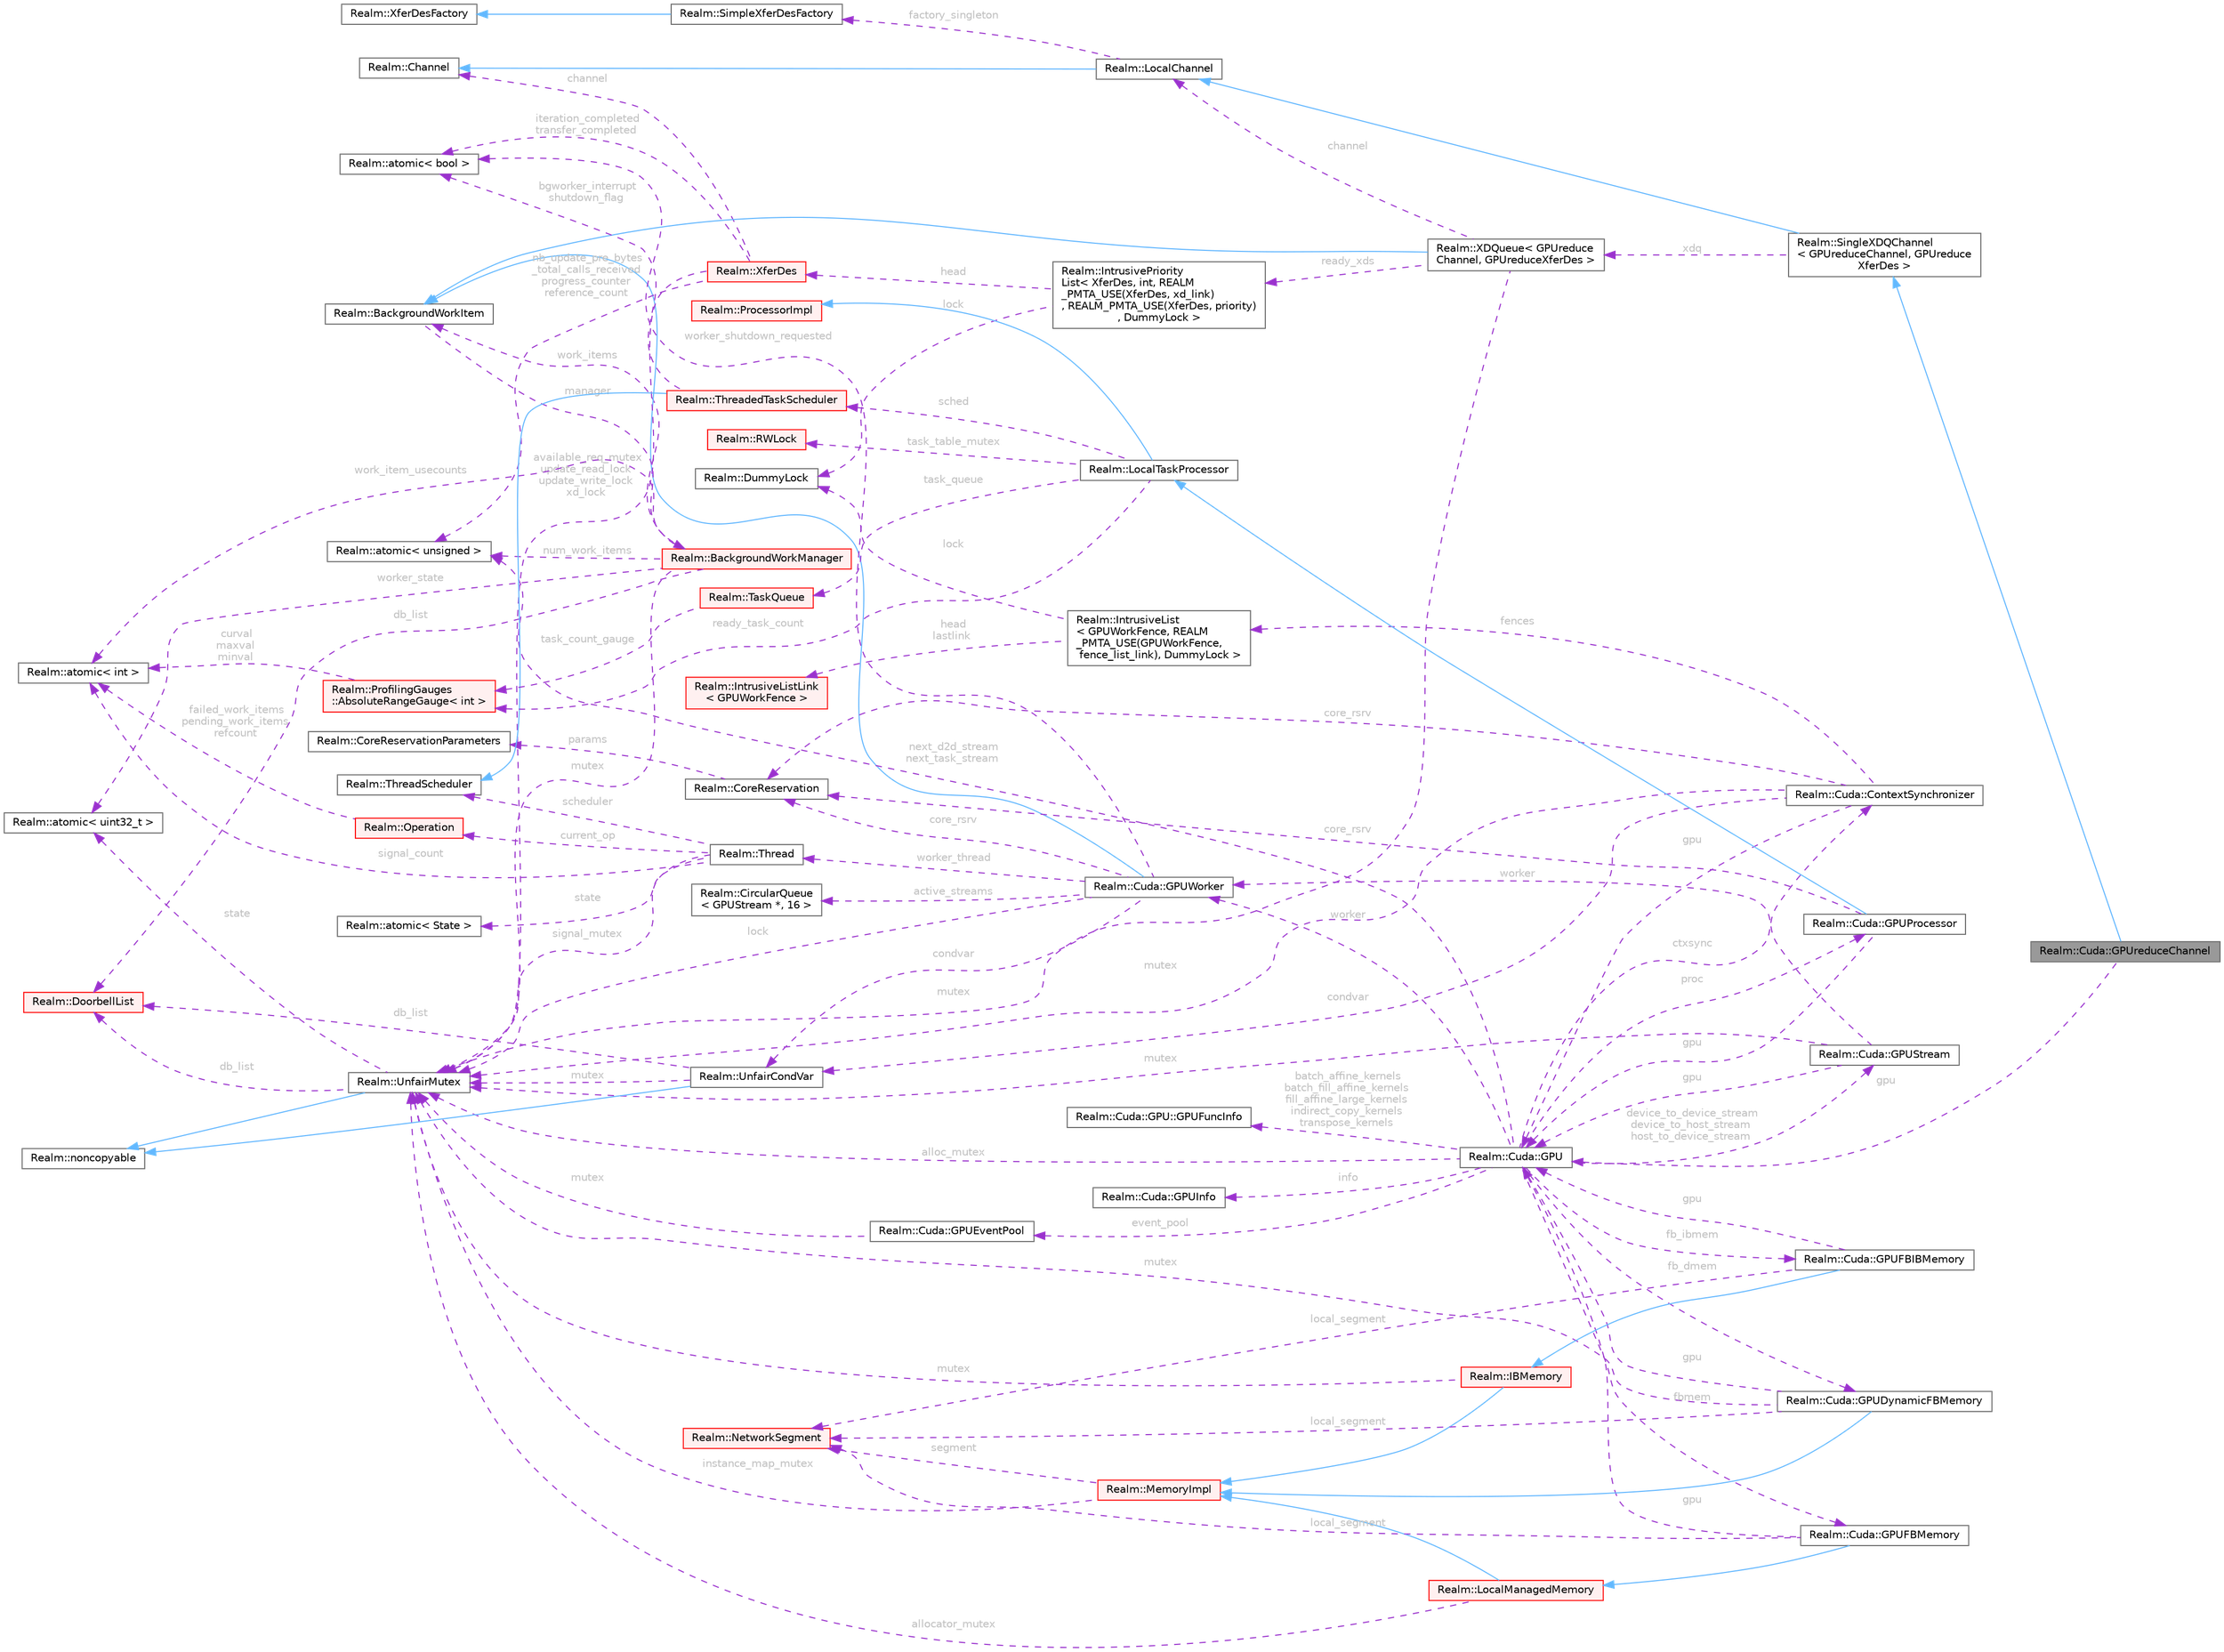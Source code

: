 digraph "Realm::Cuda::GPUreduceChannel"
{
 // LATEX_PDF_SIZE
  bgcolor="transparent";
  edge [fontname=Helvetica,fontsize=10,labelfontname=Helvetica,labelfontsize=10];
  node [fontname=Helvetica,fontsize=10,shape=box,height=0.2,width=0.4];
  rankdir="LR";
  Node1 [id="Node000001",label="Realm::Cuda::GPUreduceChannel",height=0.2,width=0.4,color="gray40", fillcolor="grey60", style="filled", fontcolor="black",tooltip=" "];
  Node2 -> Node1 [id="edge1_Node000001_Node000002",dir="back",color="steelblue1",style="solid",tooltip=" "];
  Node2 [id="Node000002",label="Realm::SingleXDQChannel\l\< GPUreduceChannel, GPUreduce\lXferDes \>",height=0.2,width=0.4,color="gray40", fillcolor="white", style="filled",URL="$classRealm_1_1SingleXDQChannel.html",tooltip=" "];
  Node3 -> Node2 [id="edge2_Node000002_Node000003",dir="back",color="steelblue1",style="solid",tooltip=" "];
  Node3 [id="Node000003",label="Realm::LocalChannel",height=0.2,width=0.4,color="gray40", fillcolor="white", style="filled",URL="$classRealm_1_1LocalChannel.html",tooltip=" "];
  Node4 -> Node3 [id="edge3_Node000003_Node000004",dir="back",color="steelblue1",style="solid",tooltip=" "];
  Node4 [id="Node000004",label="Realm::Channel",height=0.2,width=0.4,color="gray40", fillcolor="white", style="filled",URL="$classRealm_1_1Channel.html",tooltip=" "];
  Node5 -> Node3 [id="edge4_Node000003_Node000005",dir="back",color="darkorchid3",style="dashed",tooltip=" ",label=" factory_singleton",fontcolor="grey" ];
  Node5 [id="Node000005",label="Realm::SimpleXferDesFactory",height=0.2,width=0.4,color="gray40", fillcolor="white", style="filled",URL="$classRealm_1_1SimpleXferDesFactory.html",tooltip=" "];
  Node6 -> Node5 [id="edge5_Node000005_Node000006",dir="back",color="steelblue1",style="solid",tooltip=" "];
  Node6 [id="Node000006",label="Realm::XferDesFactory",height=0.2,width=0.4,color="gray40", fillcolor="white", style="filled",URL="$classRealm_1_1XferDesFactory.html",tooltip=" "];
  Node7 -> Node2 [id="edge6_Node000002_Node000007",dir="back",color="darkorchid3",style="dashed",tooltip=" ",label=" xdq",fontcolor="grey" ];
  Node7 [id="Node000007",label="Realm::XDQueue\< GPUreduce\lChannel, GPUreduceXferDes \>",height=0.2,width=0.4,color="gray40", fillcolor="white", style="filled",URL="$classRealm_1_1XDQueue.html",tooltip=" "];
  Node8 -> Node7 [id="edge7_Node000007_Node000008",dir="back",color="steelblue1",style="solid",tooltip=" "];
  Node8 [id="Node000008",label="Realm::BackgroundWorkItem",height=0.2,width=0.4,color="gray40", fillcolor="white", style="filled",URL="$classRealm_1_1BackgroundWorkItem.html",tooltip=" "];
  Node9 -> Node8 [id="edge8_Node000008_Node000009",dir="back",color="darkorchid3",style="dashed",tooltip=" ",label=" manager",fontcolor="grey" ];
  Node9 [id="Node000009",label="Realm::BackgroundWorkManager",height=0.2,width=0.4,color="red", fillcolor="#FFF0F0", style="filled",URL="$classRealm_1_1BackgroundWorkManager.html",tooltip=" "];
  Node11 -> Node9 [id="edge9_Node000009_Node000011",dir="back",color="darkorchid3",style="dashed",tooltip=" ",label=" mutex",fontcolor="grey" ];
  Node11 [id="Node000011",label="Realm::UnfairMutex",height=0.2,width=0.4,color="gray40", fillcolor="white", style="filled",URL="$classRealm_1_1UnfairMutex.html",tooltip=" "];
  Node12 -> Node11 [id="edge10_Node000011_Node000012",dir="back",color="steelblue1",style="solid",tooltip=" "];
  Node12 [id="Node000012",label="Realm::noncopyable",height=0.2,width=0.4,color="gray40", fillcolor="white", style="filled",URL="$classRealm_1_1noncopyable.html",tooltip=" "];
  Node13 -> Node11 [id="edge11_Node000011_Node000013",dir="back",color="darkorchid3",style="dashed",tooltip=" ",label=" state",fontcolor="grey" ];
  Node13 [id="Node000013",label="Realm::atomic\< uint32_t \>",height=0.2,width=0.4,color="gray40", fillcolor="white", style="filled",URL="$classRealm_1_1atomic.html",tooltip=" "];
  Node14 -> Node11 [id="edge12_Node000011_Node000014",dir="back",color="darkorchid3",style="dashed",tooltip=" ",label=" db_list",fontcolor="grey" ];
  Node14 [id="Node000014",label="Realm::DoorbellList",height=0.2,width=0.4,color="red", fillcolor="#FFF0F0", style="filled",URL="$classRealm_1_1DoorbellList.html",tooltip=" "];
  Node16 -> Node9 [id="edge13_Node000009_Node000016",dir="back",color="darkorchid3",style="dashed",tooltip=" ",label=" num_work_items",fontcolor="grey" ];
  Node16 [id="Node000016",label="Realm::atomic\< unsigned \>",height=0.2,width=0.4,color="gray40", fillcolor="white", style="filled",URL="$classRealm_1_1atomic.html",tooltip=" "];
  Node18 -> Node9 [id="edge14_Node000009_Node000018",dir="back",color="darkorchid3",style="dashed",tooltip=" ",label=" work_item_usecounts",fontcolor="grey" ];
  Node18 [id="Node000018",label="Realm::atomic\< int \>",height=0.2,width=0.4,color="gray40", fillcolor="white", style="filled",URL="$classRealm_1_1atomic.html",tooltip=" "];
  Node8 -> Node9 [id="edge15_Node000009_Node000008",dir="back",color="darkorchid3",style="dashed",tooltip=" ",label=" work_items",fontcolor="grey" ];
  Node13 -> Node9 [id="edge16_Node000009_Node000013",dir="back",color="darkorchid3",style="dashed",tooltip=" ",label=" worker_state",fontcolor="grey" ];
  Node14 -> Node9 [id="edge17_Node000009_Node000014",dir="back",color="darkorchid3",style="dashed",tooltip=" ",label=" db_list",fontcolor="grey" ];
  Node3 -> Node7 [id="edge18_Node000007_Node000003",dir="back",color="darkorchid3",style="dashed",tooltip=" ",label=" channel",fontcolor="grey" ];
  Node11 -> Node7 [id="edge19_Node000007_Node000011",dir="back",color="darkorchid3",style="dashed",tooltip=" ",label=" mutex",fontcolor="grey" ];
  Node21 -> Node7 [id="edge20_Node000007_Node000021",dir="back",color="darkorchid3",style="dashed",tooltip=" ",label=" ready_xds",fontcolor="grey" ];
  Node21 [id="Node000021",label="Realm::IntrusivePriority\lList\< XferDes, int, REALM\l_PMTA_USE(XferDes, xd_link)\l, REALM_PMTA_USE(XferDes, priority)\l, DummyLock \>",height=0.2,width=0.4,color="gray40", fillcolor="white", style="filled",URL="$classRealm_1_1IntrusivePriorityList.html",tooltip=" "];
  Node22 -> Node21 [id="edge21_Node000021_Node000022",dir="back",color="darkorchid3",style="dashed",tooltip=" ",label=" lock",fontcolor="grey" ];
  Node22 [id="Node000022",label="Realm::DummyLock",height=0.2,width=0.4,color="gray40", fillcolor="white", style="filled",URL="$classRealm_1_1DummyLock.html",tooltip=" "];
  Node23 -> Node21 [id="edge22_Node000021_Node000023",dir="back",color="darkorchid3",style="dashed",tooltip=" ",label=" head",fontcolor="grey" ];
  Node23 [id="Node000023",label="Realm::XferDes",height=0.2,width=0.4,color="red", fillcolor="#FFF0F0", style="filled",URL="$classRealm_1_1XferDes.html",tooltip=" "];
  Node26 -> Node23 [id="edge23_Node000023_Node000026",dir="back",color="darkorchid3",style="dashed",tooltip=" ",label=" iteration_completed\ntransfer_completed",fontcolor="grey" ];
  Node26 [id="Node000026",label="Realm::atomic\< bool \>",height=0.2,width=0.4,color="gray40", fillcolor="white", style="filled",URL="$classRealm_1_1atomic.html",tooltip=" "];
  Node4 -> Node23 [id="edge24_Node000023_Node000004",dir="back",color="darkorchid3",style="dashed",tooltip=" ",label=" channel",fontcolor="grey" ];
  Node11 -> Node23 [id="edge25_Node000023_Node000011",dir="back",color="darkorchid3",style="dashed",tooltip=" ",label=" available_req_mutex\nupdate_read_lock\nupdate_write_lock\nxd_lock",fontcolor="grey" ];
  Node16 -> Node23 [id="edge26_Node000023_Node000016",dir="back",color="darkorchid3",style="dashed",tooltip=" ",label=" nb_update_pre_bytes\l_total_calls_received\nprogress_counter\nreference_count",fontcolor="grey" ];
  Node34 -> Node1 [id="edge27_Node000001_Node000034",dir="back",color="darkorchid3",style="dashed",tooltip=" ",label=" gpu",fontcolor="grey" ];
  Node34 [id="Node000034",label="Realm::Cuda::GPU",height=0.2,width=0.4,color="gray40", fillcolor="white", style="filled",URL="$classRealm_1_1Cuda_1_1GPU.html",tooltip=" "];
  Node35 -> Node34 [id="edge28_Node000034_Node000035",dir="back",color="darkorchid3",style="dashed",tooltip=" ",label=" ctxsync",fontcolor="grey" ];
  Node35 [id="Node000035",label="Realm::Cuda::ContextSynchronizer",height=0.2,width=0.4,color="gray40", fillcolor="white", style="filled",URL="$classRealm_1_1Cuda_1_1ContextSynchronizer.html",tooltip=" "];
  Node34 -> Node35 [id="edge29_Node000035_Node000034",dir="back",color="darkorchid3",style="dashed",tooltip=" ",label=" gpu",fontcolor="grey" ];
  Node11 -> Node35 [id="edge30_Node000035_Node000011",dir="back",color="darkorchid3",style="dashed",tooltip=" ",label=" mutex",fontcolor="grey" ];
  Node36 -> Node35 [id="edge31_Node000035_Node000036",dir="back",color="darkorchid3",style="dashed",tooltip=" ",label=" condvar",fontcolor="grey" ];
  Node36 [id="Node000036",label="Realm::UnfairCondVar",height=0.2,width=0.4,color="gray40", fillcolor="white", style="filled",URL="$classRealm_1_1UnfairCondVar.html",tooltip=" "];
  Node12 -> Node36 [id="edge32_Node000036_Node000012",dir="back",color="steelblue1",style="solid",tooltip=" "];
  Node11 -> Node36 [id="edge33_Node000036_Node000011",dir="back",color="darkorchid3",style="dashed",tooltip=" ",label=" mutex",fontcolor="grey" ];
  Node14 -> Node36 [id="edge34_Node000036_Node000014",dir="back",color="darkorchid3",style="dashed",tooltip=" ",label=" db_list",fontcolor="grey" ];
  Node37 -> Node35 [id="edge35_Node000035_Node000037",dir="back",color="darkorchid3",style="dashed",tooltip=" ",label=" fences",fontcolor="grey" ];
  Node37 [id="Node000037",label="Realm::IntrusiveList\l\< GPUWorkFence, REALM\l_PMTA_USE(GPUWorkFence,\l fence_list_link), DummyLock \>",height=0.2,width=0.4,color="gray40", fillcolor="white", style="filled",URL="$classRealm_1_1IntrusiveList.html",tooltip=" "];
  Node22 -> Node37 [id="edge36_Node000037_Node000022",dir="back",color="darkorchid3",style="dashed",tooltip=" ",label=" lock",fontcolor="grey" ];
  Node38 -> Node37 [id="edge37_Node000037_Node000038",dir="back",color="darkorchid3",style="dashed",tooltip=" ",label=" head\nlastlink",fontcolor="grey" ];
  Node38 [id="Node000038",label="Realm::IntrusiveListLink\l\< GPUWorkFence \>",height=0.2,width=0.4,color="red", fillcolor="#FFF0F0", style="filled",URL="$structRealm_1_1IntrusiveListLink.html",tooltip=" "];
  Node72 -> Node35 [id="edge38_Node000035_Node000072",dir="back",color="darkorchid3",style="dashed",tooltip=" ",label=" core_rsrv",fontcolor="grey" ];
  Node72 [id="Node000072",label="Realm::CoreReservation",height=0.2,width=0.4,color="gray40", fillcolor="white", style="filled",URL="$classRealm_1_1CoreReservation.html",tooltip=" "];
  Node73 -> Node72 [id="edge39_Node000072_Node000073",dir="back",color="darkorchid3",style="dashed",tooltip=" ",label=" params",fontcolor="grey" ];
  Node73 [id="Node000073",label="Realm::CoreReservationParameters",height=0.2,width=0.4,color="gray40", fillcolor="white", style="filled",URL="$classRealm_1_1CoreReservationParameters.html",tooltip=" "];
  Node74 -> Node34 [id="edge40_Node000034_Node000074",dir="back",color="darkorchid3",style="dashed",tooltip=" ",label=" info",fontcolor="grey" ];
  Node74 [id="Node000074",label="Realm::Cuda::GPUInfo",height=0.2,width=0.4,color="gray40", fillcolor="white", style="filled",URL="$structRealm_1_1Cuda_1_1GPUInfo.html",tooltip=" "];
  Node75 -> Node34 [id="edge41_Node000034_Node000075",dir="back",color="darkorchid3",style="dashed",tooltip=" ",label=" worker",fontcolor="grey" ];
  Node75 [id="Node000075",label="Realm::Cuda::GPUWorker",height=0.2,width=0.4,color="gray40", fillcolor="white", style="filled",URL="$classRealm_1_1Cuda_1_1GPUWorker.html",tooltip=" "];
  Node8 -> Node75 [id="edge42_Node000075_Node000008",dir="back",color="steelblue1",style="solid",tooltip=" "];
  Node11 -> Node75 [id="edge43_Node000075_Node000011",dir="back",color="darkorchid3",style="dashed",tooltip=" ",label=" lock",fontcolor="grey" ];
  Node36 -> Node75 [id="edge44_Node000075_Node000036",dir="back",color="darkorchid3",style="dashed",tooltip=" ",label=" condvar",fontcolor="grey" ];
  Node76 -> Node75 [id="edge45_Node000075_Node000076",dir="back",color="darkorchid3",style="dashed",tooltip=" ",label=" active_streams",fontcolor="grey" ];
  Node76 [id="Node000076",label="Realm::CircularQueue\l\< GPUStream *, 16 \>",height=0.2,width=0.4,color="gray40", fillcolor="white", style="filled",URL="$classRealm_1_1CircularQueue.html",tooltip=" "];
  Node72 -> Node75 [id="edge46_Node000075_Node000072",dir="back",color="darkorchid3",style="dashed",tooltip=" ",label=" core_rsrv",fontcolor="grey" ];
  Node77 -> Node75 [id="edge47_Node000075_Node000077",dir="back",color="darkorchid3",style="dashed",tooltip=" ",label=" worker_thread",fontcolor="grey" ];
  Node77 [id="Node000077",label="Realm::Thread",height=0.2,width=0.4,color="gray40", fillcolor="white", style="filled",URL="$classRealm_1_1Thread.html",tooltip=" "];
  Node78 -> Node77 [id="edge48_Node000077_Node000078",dir="back",color="darkorchid3",style="dashed",tooltip=" ",label=" state",fontcolor="grey" ];
  Node78 [id="Node000078",label="Realm::atomic\< State \>",height=0.2,width=0.4,color="gray40", fillcolor="white", style="filled",URL="$classRealm_1_1atomic.html",tooltip=" "];
  Node79 -> Node77 [id="edge49_Node000077_Node000079",dir="back",color="darkorchid3",style="dashed",tooltip=" ",label=" scheduler",fontcolor="grey" ];
  Node79 [id="Node000079",label="Realm::ThreadScheduler",height=0.2,width=0.4,color="gray40", fillcolor="white", style="filled",URL="$classRealm_1_1ThreadScheduler.html",tooltip=" "];
  Node41 -> Node77 [id="edge50_Node000077_Node000041",dir="back",color="darkorchid3",style="dashed",tooltip=" ",label=" current_op",fontcolor="grey" ];
  Node41 [id="Node000041",label="Realm::Operation",height=0.2,width=0.4,color="red", fillcolor="#FFF0F0", style="filled",URL="$classRealm_1_1Operation.html",tooltip=" "];
  Node18 -> Node41 [id="edge51_Node000041_Node000018",dir="back",color="darkorchid3",style="dashed",tooltip=" ",label=" failed_work_items\npending_work_items\nrefcount",fontcolor="grey" ];
  Node18 -> Node77 [id="edge52_Node000077_Node000018",dir="back",color="darkorchid3",style="dashed",tooltip=" ",label=" signal_count",fontcolor="grey" ];
  Node11 -> Node77 [id="edge53_Node000077_Node000011",dir="back",color="darkorchid3",style="dashed",tooltip=" ",label=" signal_mutex",fontcolor="grey" ];
  Node26 -> Node75 [id="edge54_Node000075_Node000026",dir="back",color="darkorchid3",style="dashed",tooltip=" ",label=" worker_shutdown_requested",fontcolor="grey" ];
  Node80 -> Node34 [id="edge55_Node000034_Node000080",dir="back",color="darkorchid3",style="dashed",tooltip=" ",label=" proc",fontcolor="grey" ];
  Node80 [id="Node000080",label="Realm::Cuda::GPUProcessor",height=0.2,width=0.4,color="gray40", fillcolor="white", style="filled",URL="$classRealm_1_1Cuda_1_1GPUProcessor.html",tooltip=" "];
  Node81 -> Node80 [id="edge56_Node000080_Node000081",dir="back",color="steelblue1",style="solid",tooltip=" "];
  Node81 [id="Node000081",label="Realm::LocalTaskProcessor",height=0.2,width=0.4,color="gray40", fillcolor="white", style="filled",URL="$classRealm_1_1LocalTaskProcessor.html",tooltip=" "];
  Node46 -> Node81 [id="edge57_Node000081_Node000046",dir="back",color="steelblue1",style="solid",tooltip=" "];
  Node46 [id="Node000046",label="Realm::ProcessorImpl",height=0.2,width=0.4,color="red", fillcolor="#FFF0F0", style="filled",URL="$classRealm_1_1ProcessorImpl.html",tooltip=" "];
  Node82 -> Node81 [id="edge58_Node000081_Node000082",dir="back",color="darkorchid3",style="dashed",tooltip=" ",label=" sched",fontcolor="grey" ];
  Node82 [id="Node000082",label="Realm::ThreadedTaskScheduler",height=0.2,width=0.4,color="red", fillcolor="#FFF0F0", style="filled",URL="$classRealm_1_1ThreadedTaskScheduler.html",tooltip=" "];
  Node79 -> Node82 [id="edge59_Node000082_Node000079",dir="back",color="steelblue1",style="solid",tooltip=" "];
  Node26 -> Node82 [id="edge60_Node000082_Node000026",dir="back",color="darkorchid3",style="dashed",tooltip=" ",label=" bgworker_interrupt\nshutdown_flag",fontcolor="grey" ];
  Node102 -> Node81 [id="edge61_Node000081_Node000102",dir="back",color="darkorchid3",style="dashed",tooltip=" ",label=" task_queue",fontcolor="grey" ];
  Node102 [id="Node000102",label="Realm::TaskQueue",height=0.2,width=0.4,color="red", fillcolor="#FFF0F0", style="filled",URL="$classRealm_1_1TaskQueue.html",tooltip=" "];
  Node89 -> Node102 [id="edge62_Node000102_Node000089",dir="back",color="darkorchid3",style="dashed",tooltip=" ",label=" task_count_gauge",fontcolor="grey" ];
  Node89 [id="Node000089",label="Realm::ProfilingGauges\l::AbsoluteRangeGauge\< int \>",height=0.2,width=0.4,color="red", fillcolor="#FFF0F0", style="filled",URL="$classRealm_1_1ProfilingGauges_1_1AbsoluteRangeGauge.html",tooltip=" "];
  Node18 -> Node89 [id="edge63_Node000089_Node000018",dir="back",color="darkorchid3",style="dashed",tooltip=" ",label=" curval\nmaxval\nminval",fontcolor="grey" ];
  Node89 -> Node81 [id="edge64_Node000081_Node000089",dir="back",color="darkorchid3",style="dashed",tooltip=" ",label=" ready_task_count",fontcolor="grey" ];
  Node110 -> Node81 [id="edge65_Node000081_Node000110",dir="back",color="darkorchid3",style="dashed",tooltip=" ",label=" task_table_mutex",fontcolor="grey" ];
  Node110 [id="Node000110",label="Realm::RWLock",height=0.2,width=0.4,color="red", fillcolor="#FFF0F0", style="filled",URL="$classRealm_1_1RWLock.html",tooltip=" "];
  Node34 -> Node80 [id="edge66_Node000080_Node000034",dir="back",color="darkorchid3",style="dashed",tooltip=" ",label=" gpu",fontcolor="grey" ];
  Node72 -> Node80 [id="edge67_Node000080_Node000072",dir="back",color="darkorchid3",style="dashed",tooltip=" ",label=" core_rsrv",fontcolor="grey" ];
  Node113 -> Node34 [id="edge68_Node000034_Node000113",dir="back",color="darkorchid3",style="dashed",tooltip=" ",label=" fbmem",fontcolor="grey" ];
  Node113 [id="Node000113",label="Realm::Cuda::GPUFBMemory",height=0.2,width=0.4,color="gray40", fillcolor="white", style="filled",URL="$classRealm_1_1Cuda_1_1GPUFBMemory.html",tooltip=" "];
  Node114 -> Node113 [id="edge69_Node000113_Node000114",dir="back",color="steelblue1",style="solid",tooltip=" "];
  Node114 [id="Node000114",label="Realm::LocalManagedMemory",height=0.2,width=0.4,color="red", fillcolor="#FFF0F0", style="filled",URL="$classRealm_1_1LocalManagedMemory.html",tooltip=" "];
  Node115 -> Node114 [id="edge70_Node000114_Node000115",dir="back",color="steelblue1",style="solid",tooltip=" "];
  Node115 [id="Node000115",label="Realm::MemoryImpl",height=0.2,width=0.4,color="red", fillcolor="#FFF0F0", style="filled",URL="$classRealm_1_1MemoryImpl.html",tooltip=" "];
  Node117 -> Node115 [id="edge71_Node000115_Node000117",dir="back",color="darkorchid3",style="dashed",tooltip=" ",label=" segment",fontcolor="grey" ];
  Node117 [id="Node000117",label="Realm::NetworkSegment",height=0.2,width=0.4,color="red", fillcolor="#FFF0F0", style="filled",URL="$classRealm_1_1NetworkSegment.html",tooltip=" "];
  Node11 -> Node115 [id="edge72_Node000115_Node000011",dir="back",color="darkorchid3",style="dashed",tooltip=" ",label=" instance_map_mutex",fontcolor="grey" ];
  Node11 -> Node114 [id="edge73_Node000114_Node000011",dir="back",color="darkorchid3",style="dashed",tooltip=" ",label=" allocator_mutex",fontcolor="grey" ];
  Node34 -> Node113 [id="edge74_Node000113_Node000034",dir="back",color="darkorchid3",style="dashed",tooltip=" ",label=" gpu",fontcolor="grey" ];
  Node117 -> Node113 [id="edge75_Node000113_Node000117",dir="back",color="darkorchid3",style="dashed",tooltip=" ",label=" local_segment",fontcolor="grey" ];
  Node145 -> Node34 [id="edge76_Node000034_Node000145",dir="back",color="darkorchid3",style="dashed",tooltip=" ",label=" fb_dmem",fontcolor="grey" ];
  Node145 [id="Node000145",label="Realm::Cuda::GPUDynamicFBMemory",height=0.2,width=0.4,color="gray40", fillcolor="white", style="filled",URL="$classRealm_1_1Cuda_1_1GPUDynamicFBMemory.html",tooltip=" "];
  Node115 -> Node145 [id="edge77_Node000145_Node000115",dir="back",color="steelblue1",style="solid",tooltip=" "];
  Node34 -> Node145 [id="edge78_Node000145_Node000034",dir="back",color="darkorchid3",style="dashed",tooltip=" ",label=" gpu",fontcolor="grey" ];
  Node11 -> Node145 [id="edge79_Node000145_Node000011",dir="back",color="darkorchid3",style="dashed",tooltip=" ",label=" mutex",fontcolor="grey" ];
  Node117 -> Node145 [id="edge80_Node000145_Node000117",dir="back",color="darkorchid3",style="dashed",tooltip=" ",label=" local_segment",fontcolor="grey" ];
  Node146 -> Node34 [id="edge81_Node000034_Node000146",dir="back",color="darkorchid3",style="dashed",tooltip=" ",label=" fb_ibmem",fontcolor="grey" ];
  Node146 [id="Node000146",label="Realm::Cuda::GPUFBIBMemory",height=0.2,width=0.4,color="gray40", fillcolor="white", style="filled",URL="$classRealm_1_1Cuda_1_1GPUFBIBMemory.html",tooltip=" "];
  Node147 -> Node146 [id="edge82_Node000146_Node000147",dir="back",color="steelblue1",style="solid",tooltip=" "];
  Node147 [id="Node000147",label="Realm::IBMemory",height=0.2,width=0.4,color="red", fillcolor="#FFF0F0", style="filled",URL="$classRealm_1_1IBMemory.html",tooltip=" "];
  Node115 -> Node147 [id="edge83_Node000147_Node000115",dir="back",color="steelblue1",style="solid",tooltip=" "];
  Node11 -> Node147 [id="edge84_Node000147_Node000011",dir="back",color="darkorchid3",style="dashed",tooltip=" ",label=" mutex",fontcolor="grey" ];
  Node34 -> Node146 [id="edge85_Node000146_Node000034",dir="back",color="darkorchid3",style="dashed",tooltip=" ",label=" gpu",fontcolor="grey" ];
  Node117 -> Node146 [id="edge86_Node000146_Node000117",dir="back",color="darkorchid3",style="dashed",tooltip=" ",label=" local_segment",fontcolor="grey" ];
  Node149 -> Node34 [id="edge87_Node000034_Node000149",dir="back",color="darkorchid3",style="dashed",tooltip=" ",label=" batch_affine_kernels\nbatch_fill_affine_kernels\nfill_affine_large_kernels\nindirect_copy_kernels\ntranspose_kernels",fontcolor="grey" ];
  Node149 [id="Node000149",label="Realm::Cuda::GPU::GPUFuncInfo",height=0.2,width=0.4,color="gray40", fillcolor="white", style="filled",URL="$structRealm_1_1Cuda_1_1GPU_1_1GPUFuncInfo.html",tooltip=" "];
  Node150 -> Node34 [id="edge88_Node000034_Node000150",dir="back",color="darkorchid3",style="dashed",tooltip=" ",label=" device_to_device_stream\ndevice_to_host_stream\nhost_to_device_stream",fontcolor="grey" ];
  Node150 [id="Node000150",label="Realm::Cuda::GPUStream",height=0.2,width=0.4,color="gray40", fillcolor="white", style="filled",URL="$classRealm_1_1Cuda_1_1GPUStream.html",tooltip=" "];
  Node34 -> Node150 [id="edge89_Node000150_Node000034",dir="back",color="darkorchid3",style="dashed",tooltip=" ",label=" gpu",fontcolor="grey" ];
  Node75 -> Node150 [id="edge90_Node000150_Node000075",dir="back",color="darkorchid3",style="dashed",tooltip=" ",label=" worker",fontcolor="grey" ];
  Node11 -> Node150 [id="edge91_Node000150_Node000011",dir="back",color="darkorchid3",style="dashed",tooltip=" ",label=" mutex",fontcolor="grey" ];
  Node16 -> Node34 [id="edge92_Node000034_Node000016",dir="back",color="darkorchid3",style="dashed",tooltip=" ",label=" next_d2d_stream\nnext_task_stream",fontcolor="grey" ];
  Node151 -> Node34 [id="edge93_Node000034_Node000151",dir="back",color="darkorchid3",style="dashed",tooltip=" ",label=" event_pool",fontcolor="grey" ];
  Node151 [id="Node000151",label="Realm::Cuda::GPUEventPool",height=0.2,width=0.4,color="gray40", fillcolor="white", style="filled",URL="$classRealm_1_1Cuda_1_1GPUEventPool.html",tooltip=" "];
  Node11 -> Node151 [id="edge94_Node000151_Node000011",dir="back",color="darkorchid3",style="dashed",tooltip=" ",label=" mutex",fontcolor="grey" ];
  Node11 -> Node34 [id="edge95_Node000034_Node000011",dir="back",color="darkorchid3",style="dashed",tooltip=" ",label=" alloc_mutex",fontcolor="grey" ];
}
